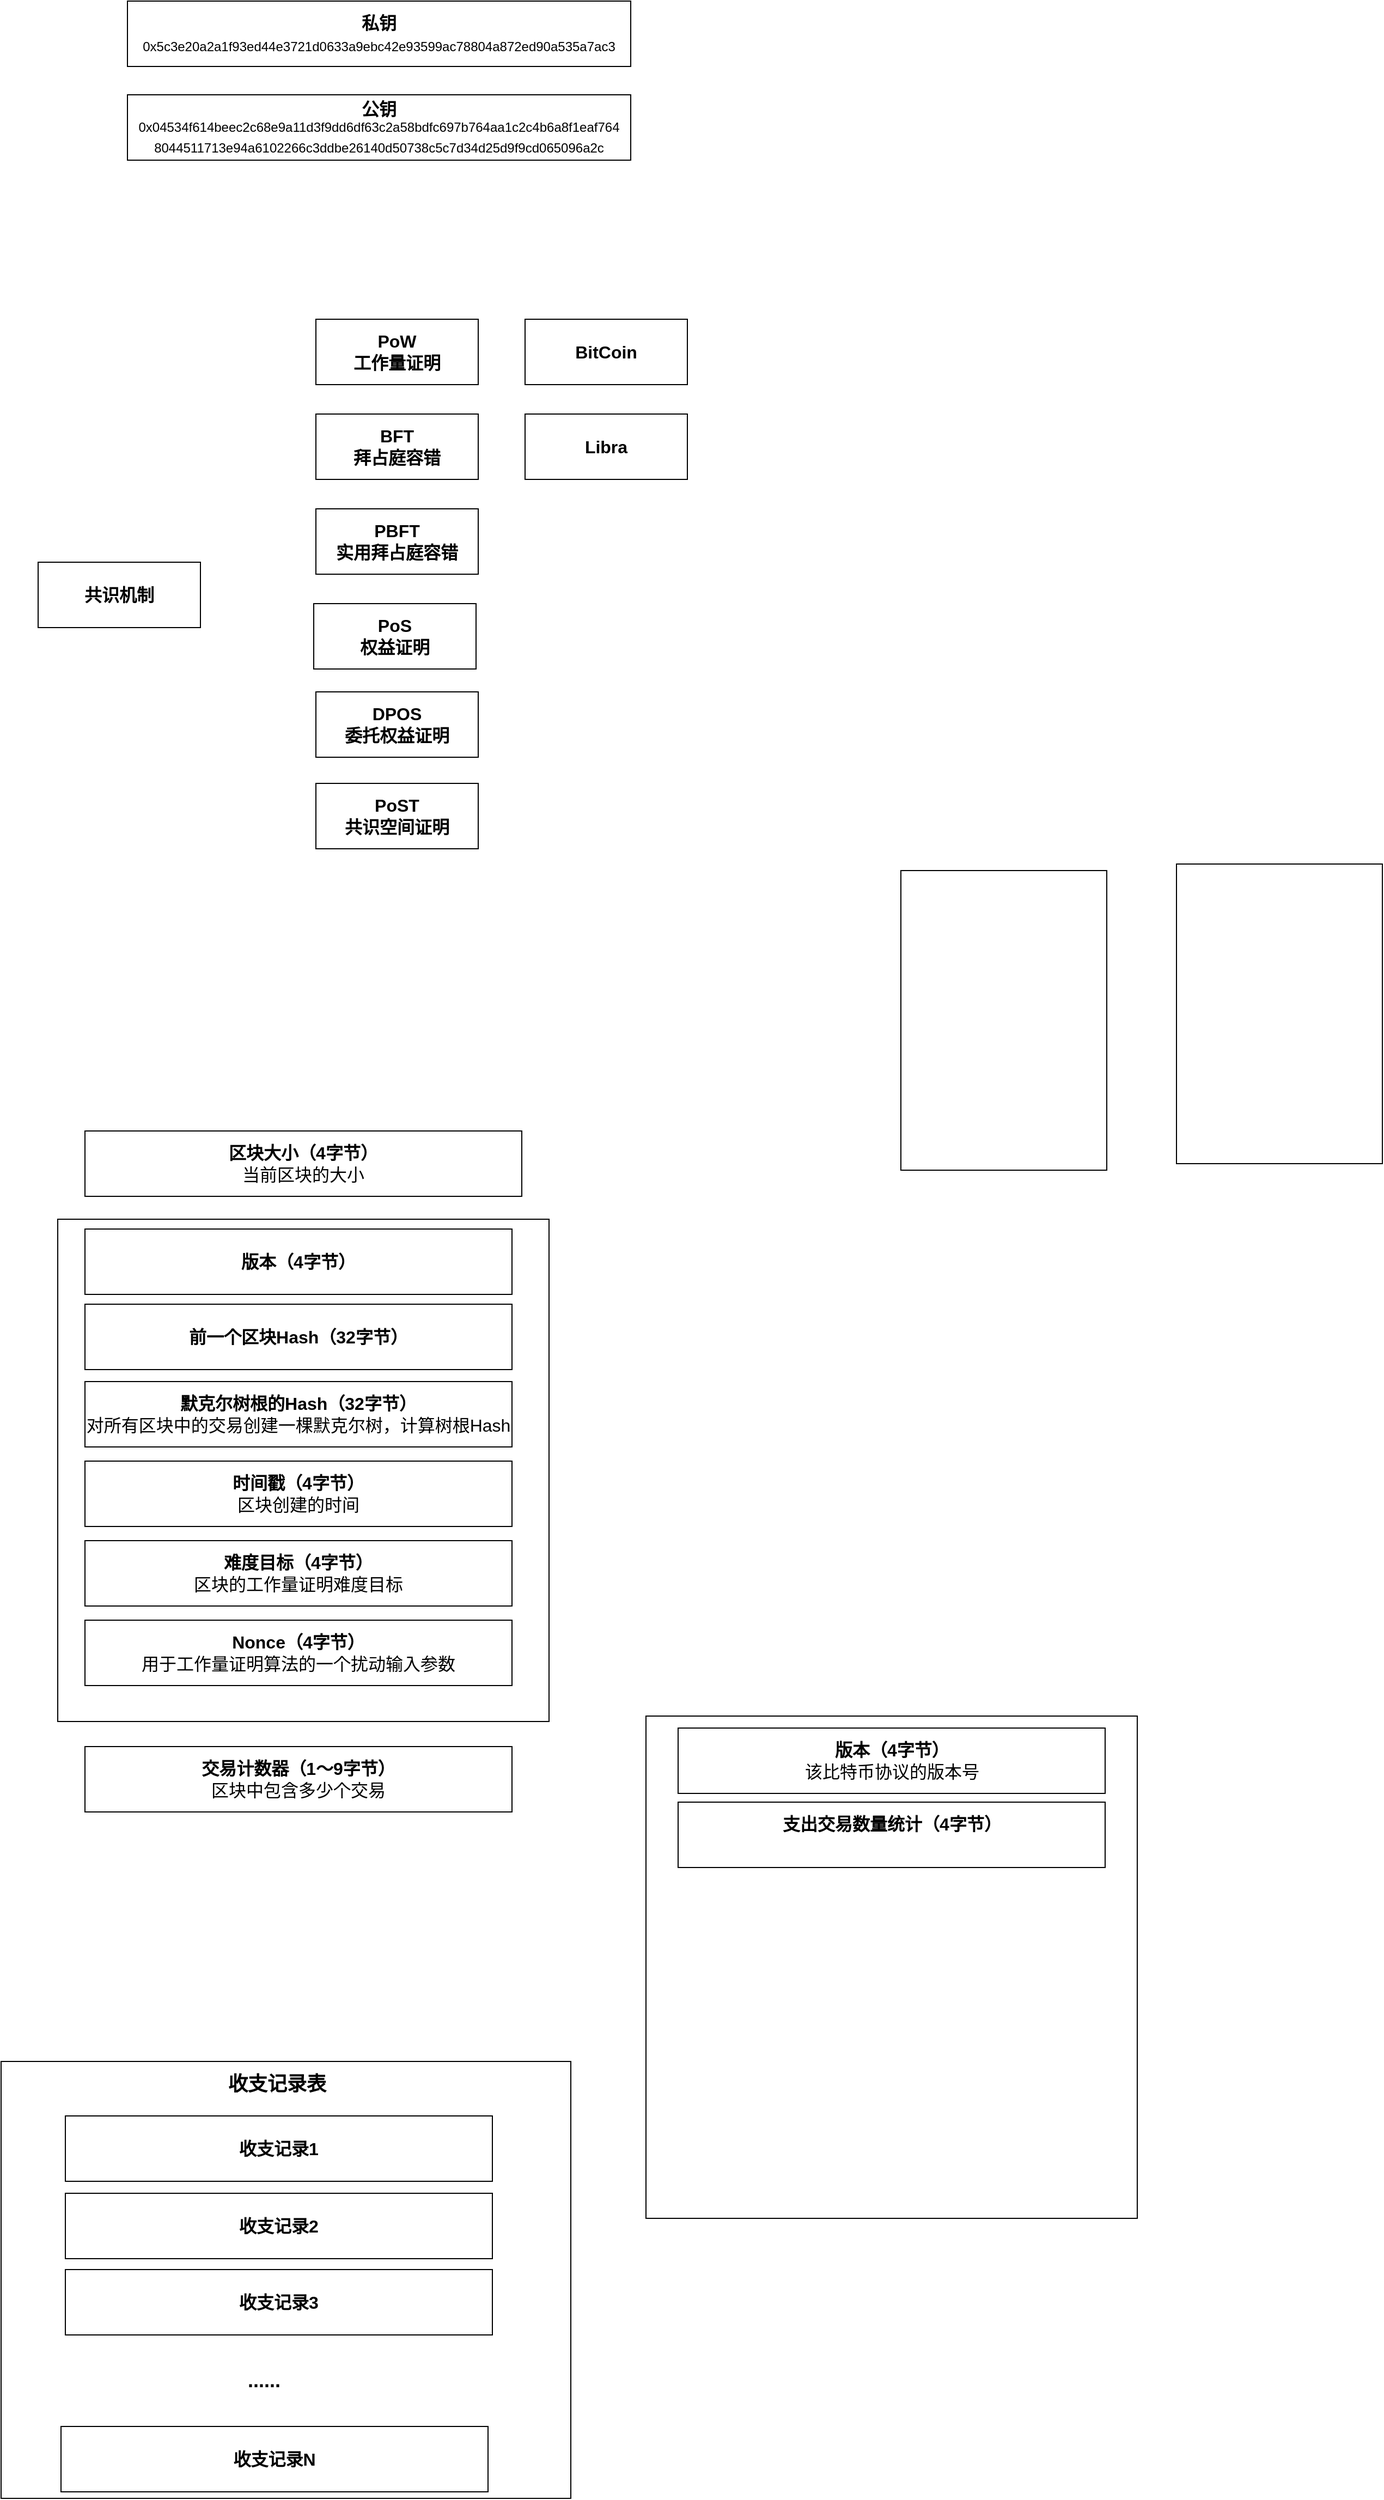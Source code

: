 <mxfile version="22.0.8" type="github">
  <diagram name="第 1 页" id="C3X3902rSs_FzPN9natc">
    <mxGraphModel dx="1404" dy="785" grid="0" gridSize="10" guides="1" tooltips="0" connect="1" arrows="1" fold="1" page="0" pageScale="1" pageWidth="850" pageHeight="1100" math="0" shadow="0">
      <root>
        <mxCell id="0" />
        <mxCell id="1" parent="0" />
        <mxCell id="2Zn7NYw-day8lMCWBlDq-2" value="&lt;b&gt;&lt;font style=&quot;font-size: 16px;&quot;&gt;私钥&lt;br&gt;&lt;/font&gt;&lt;/b&gt;0x5c3e20a2a1f93ed44e3721d0633a9ebc42e93599ac78804a872ed90a535a7ac3&lt;b&gt;&lt;font style=&quot;font-size: 16px;&quot;&gt;&lt;br&gt;&lt;/font&gt;&lt;/b&gt;" style="rounded=0;whiteSpace=wrap;html=1;" vertex="1" parent="1">
          <mxGeometry x="252" y="193" width="462" height="60" as="geometry" />
        </mxCell>
        <mxCell id="2Zn7NYw-day8lMCWBlDq-3" value="&lt;b&gt;&lt;font style=&quot;font-size: 16px;&quot;&gt;公钥&lt;br&gt;&lt;/font&gt;&lt;/b&gt;0x04534f614beec2c68e9a11d3f9dd6df63c2a58bdfc697b764aa1c2c4b6a8f1eaf764&lt;br&gt;8044511713e94a6102266c3ddbe26140d50738c5c7d34d25d9f9cd065096a2c&lt;b&gt;&lt;font style=&quot;font-size: 16px;&quot;&gt;&lt;br&gt;&lt;/font&gt;&lt;/b&gt;" style="rounded=0;whiteSpace=wrap;html=1;" vertex="1" parent="1">
          <mxGeometry x="252" y="279" width="462" height="60" as="geometry" />
        </mxCell>
        <mxCell id="2Zn7NYw-day8lMCWBlDq-4" value="&lt;b&gt;&lt;font style=&quot;font-size: 16px;&quot;&gt;共识机制&lt;br&gt;&lt;/font&gt;&lt;/b&gt;" style="rounded=0;whiteSpace=wrap;html=1;" vertex="1" parent="1">
          <mxGeometry x="170" y="708" width="149" height="60" as="geometry" />
        </mxCell>
        <mxCell id="2Zn7NYw-day8lMCWBlDq-5" value="&lt;b&gt;&lt;font style=&quot;font-size: 16px;&quot;&gt;PoW&lt;br&gt;工作量证明&lt;br&gt;&lt;/font&gt;&lt;/b&gt;" style="rounded=0;whiteSpace=wrap;html=1;" vertex="1" parent="1">
          <mxGeometry x="425" y="485" width="149" height="60" as="geometry" />
        </mxCell>
        <mxCell id="2Zn7NYw-day8lMCWBlDq-6" value="&lt;font style=&quot;font-size: 16px;&quot;&gt;&lt;b&gt;BFT&lt;/b&gt;&lt;br&gt;&lt;span style=&quot;&quot;&gt;&lt;b&gt;拜占庭容错&lt;/b&gt;&lt;/span&gt;&lt;br&gt;&lt;/font&gt;" style="rounded=0;whiteSpace=wrap;html=1;" vertex="1" parent="1">
          <mxGeometry x="425" y="572" width="149" height="60" as="geometry" />
        </mxCell>
        <mxCell id="2Zn7NYw-day8lMCWBlDq-8" value="&lt;font style=&quot;font-size: 16px;&quot;&gt;&lt;b&gt;PBFT&lt;/b&gt;&lt;br&gt;&lt;span style=&quot;&quot;&gt;&lt;b&gt;实用拜占庭容错&lt;/b&gt;&lt;/span&gt;&lt;br&gt;&lt;/font&gt;" style="rounded=0;whiteSpace=wrap;html=1;" vertex="1" parent="1">
          <mxGeometry x="425" y="659" width="149" height="60" as="geometry" />
        </mxCell>
        <mxCell id="2Zn7NYw-day8lMCWBlDq-9" value="&lt;font style=&quot;font-size: 16px;&quot;&gt;&lt;b&gt;PoS&lt;/b&gt;&lt;br&gt;&lt;span style=&quot;&quot;&gt;&lt;b&gt;权益证明&lt;/b&gt;&lt;/span&gt;&lt;br&gt;&lt;/font&gt;" style="rounded=0;whiteSpace=wrap;html=1;" vertex="1" parent="1">
          <mxGeometry x="423" y="746" width="149" height="60" as="geometry" />
        </mxCell>
        <mxCell id="2Zn7NYw-day8lMCWBlDq-10" value="&lt;font style=&quot;font-size: 16px;&quot;&gt;&lt;b&gt;DPOS&lt;/b&gt;&lt;br&gt;&lt;span style=&quot;&quot;&gt;&lt;b&gt;委托权益证明&lt;/b&gt;&lt;/span&gt;&lt;br&gt;&lt;/font&gt;" style="rounded=0;whiteSpace=wrap;html=1;" vertex="1" parent="1">
          <mxGeometry x="425" y="827" width="149" height="60" as="geometry" />
        </mxCell>
        <mxCell id="2Zn7NYw-day8lMCWBlDq-11" value="&lt;font style=&quot;font-size: 16px;&quot;&gt;&lt;b&gt;PoST&lt;br&gt;共识空间证明&lt;/b&gt;&lt;br&gt;&lt;/font&gt;" style="rounded=0;whiteSpace=wrap;html=1;" vertex="1" parent="1">
          <mxGeometry x="425" y="911" width="149" height="60" as="geometry" />
        </mxCell>
        <mxCell id="2Zn7NYw-day8lMCWBlDq-12" value="&lt;font style=&quot;font-size: 16px;&quot;&gt;&lt;b&gt;Libra&lt;/b&gt;&lt;br&gt;&lt;/font&gt;" style="rounded=0;whiteSpace=wrap;html=1;" vertex="1" parent="1">
          <mxGeometry x="617" y="572" width="149" height="60" as="geometry" />
        </mxCell>
        <mxCell id="2Zn7NYw-day8lMCWBlDq-13" value="&lt;font style=&quot;font-size: 16px;&quot;&gt;&lt;b&gt;BitCoin&lt;/b&gt;&lt;br&gt;&lt;/font&gt;" style="rounded=0;whiteSpace=wrap;html=1;" vertex="1" parent="1">
          <mxGeometry x="617" y="485" width="149" height="60" as="geometry" />
        </mxCell>
        <mxCell id="2Zn7NYw-day8lMCWBlDq-14" value="&lt;b&gt;&lt;font style=&quot;font-size: 16px;&quot;&gt;&lt;br&gt;&lt;/font&gt;&lt;/b&gt;" style="rounded=0;whiteSpace=wrap;html=1;" vertex="1" parent="1">
          <mxGeometry x="136" y="2084" width="523" height="401" as="geometry" />
        </mxCell>
        <mxCell id="2Zn7NYw-day8lMCWBlDq-15" value="&lt;b&gt;&lt;font style=&quot;font-size: 16px;&quot;&gt;&lt;br&gt;&lt;/font&gt;&lt;/b&gt;" style="rounded=0;whiteSpace=wrap;html=1;" vertex="1" parent="1">
          <mxGeometry x="962" y="991" width="189" height="275" as="geometry" />
        </mxCell>
        <mxCell id="2Zn7NYw-day8lMCWBlDq-16" value="&lt;b&gt;&lt;font style=&quot;font-size: 16px;&quot;&gt;&lt;br&gt;&lt;/font&gt;&lt;/b&gt;" style="rounded=0;whiteSpace=wrap;html=1;" vertex="1" parent="1">
          <mxGeometry x="1215" y="985" width="189" height="275" as="geometry" />
        </mxCell>
        <mxCell id="2Zn7NYw-day8lMCWBlDq-17" value="&lt;font style=&quot;font-size: 16px;&quot;&gt;&lt;br&gt;&lt;/font&gt;" style="rounded=0;whiteSpace=wrap;html=1;" vertex="1" parent="1">
          <mxGeometry x="188" y="1311" width="451" height="461" as="geometry" />
        </mxCell>
        <mxCell id="2Zn7NYw-day8lMCWBlDq-18" value="&lt;font style=&quot;font-size: 16px;&quot;&gt;&lt;b&gt;区块大小（4字节）&lt;br&gt;&lt;/b&gt;当前区块的大小&lt;br&gt;&lt;/font&gt;" style="rounded=0;whiteSpace=wrap;html=1;" vertex="1" parent="1">
          <mxGeometry x="213" y="1230" width="401" height="60" as="geometry" />
        </mxCell>
        <mxCell id="2Zn7NYw-day8lMCWBlDq-20" value="&lt;font style=&quot;font-size: 16px;&quot;&gt;&lt;b&gt;版本（4字节）&lt;/b&gt;&lt;br&gt;&lt;/font&gt;" style="rounded=0;whiteSpace=wrap;html=1;" vertex="1" parent="1">
          <mxGeometry x="213" y="1320" width="392" height="60" as="geometry" />
        </mxCell>
        <mxCell id="2Zn7NYw-day8lMCWBlDq-21" value="&lt;font style=&quot;font-size: 16px;&quot;&gt;&lt;b&gt;前一个区块Hash（32字节）&lt;/b&gt;&lt;br&gt;&lt;/font&gt;" style="rounded=0;whiteSpace=wrap;html=1;" vertex="1" parent="1">
          <mxGeometry x="213" y="1389" width="392" height="60" as="geometry" />
        </mxCell>
        <mxCell id="2Zn7NYw-day8lMCWBlDq-22" value="&lt;font style=&quot;font-size: 16px;&quot;&gt;&lt;b&gt;默克尔树根的Hash（32字节）&lt;br&gt;&lt;/b&gt;对所有区块中的交易创建一棵默克尔树，计算树根Hash&lt;br&gt;&lt;/font&gt;" style="rounded=0;whiteSpace=wrap;html=1;" vertex="1" parent="1">
          <mxGeometry x="213" y="1460" width="392" height="60" as="geometry" />
        </mxCell>
        <mxCell id="2Zn7NYw-day8lMCWBlDq-23" value="&lt;font style=&quot;font-size: 16px;&quot;&gt;&lt;b&gt;时间戳（4字节）&lt;br&gt;&lt;/b&gt;区块创建的时间&lt;br&gt;&lt;/font&gt;" style="rounded=0;whiteSpace=wrap;html=1;" vertex="1" parent="1">
          <mxGeometry x="213" y="1533" width="392" height="60" as="geometry" />
        </mxCell>
        <mxCell id="2Zn7NYw-day8lMCWBlDq-24" value="&lt;font style=&quot;font-size: 16px;&quot;&gt;&lt;b&gt;难度目标（4字节）&lt;br&gt;&lt;/b&gt;区块的工作量证明难度目标&lt;br&gt;&lt;/font&gt;" style="rounded=0;whiteSpace=wrap;html=1;" vertex="1" parent="1">
          <mxGeometry x="213" y="1606" width="392" height="60" as="geometry" />
        </mxCell>
        <mxCell id="2Zn7NYw-day8lMCWBlDq-25" value="&lt;font style=&quot;font-size: 16px;&quot;&gt;&lt;b&gt;Nonce（4字节）&lt;br&gt;&lt;/b&gt;用于工作量证明算法的一个扰动输入参数&lt;br&gt;&lt;/font&gt;" style="rounded=0;whiteSpace=wrap;html=1;" vertex="1" parent="1">
          <mxGeometry x="213" y="1679" width="392" height="60" as="geometry" />
        </mxCell>
        <mxCell id="2Zn7NYw-day8lMCWBlDq-28" value="&lt;font style=&quot;font-size: 16px;&quot;&gt;&lt;b&gt;收支记录1&lt;/b&gt;&lt;br&gt;&lt;/font&gt;" style="rounded=0;whiteSpace=wrap;html=1;" vertex="1" parent="1">
          <mxGeometry x="195" y="2134" width="392" height="60" as="geometry" />
        </mxCell>
        <mxCell id="2Zn7NYw-day8lMCWBlDq-29" value="&lt;font style=&quot;font-size: 16px;&quot;&gt;&lt;b style=&quot;border-color: var(--border-color);&quot;&gt;收支记录&lt;/b&gt;&lt;b&gt;2&lt;/b&gt;&lt;br&gt;&lt;/font&gt;" style="rounded=0;whiteSpace=wrap;html=1;" vertex="1" parent="1">
          <mxGeometry x="195" y="2205" width="392" height="60" as="geometry" />
        </mxCell>
        <mxCell id="2Zn7NYw-day8lMCWBlDq-30" value="&lt;font style=&quot;font-size: 16px;&quot;&gt;&lt;b style=&quot;border-color: var(--border-color);&quot;&gt;收支记录3&lt;/b&gt;&lt;br&gt;&lt;/font&gt;" style="rounded=0;whiteSpace=wrap;html=1;" vertex="1" parent="1">
          <mxGeometry x="195" y="2275" width="392" height="60" as="geometry" />
        </mxCell>
        <mxCell id="2Zn7NYw-day8lMCWBlDq-31" value="&lt;font style=&quot;font-size: 16px;&quot;&gt;&lt;b&gt;交易计数器（1～9字节）&lt;br&gt;&lt;/b&gt;区块中包含多少个交易&lt;br&gt;&lt;/font&gt;" style="rounded=0;whiteSpace=wrap;html=1;" vertex="1" parent="1">
          <mxGeometry x="213" y="1795" width="392" height="60" as="geometry" />
        </mxCell>
        <mxCell id="2Zn7NYw-day8lMCWBlDq-33" value="&lt;font style=&quot;font-size: 16px;&quot;&gt;&lt;br&gt;&lt;/font&gt;" style="rounded=0;whiteSpace=wrap;html=1;" vertex="1" parent="1">
          <mxGeometry x="728" y="1767" width="451" height="461" as="geometry" />
        </mxCell>
        <mxCell id="2Zn7NYw-day8lMCWBlDq-34" value="&lt;font style=&quot;font-size: 16px;&quot;&gt;&lt;b&gt;版本（4字节）&lt;br&gt;&lt;/b&gt;该比特币协议的版本号&lt;br&gt;&lt;/font&gt;" style="rounded=0;whiteSpace=wrap;html=1;" vertex="1" parent="1">
          <mxGeometry x="757.5" y="1778" width="392" height="60" as="geometry" />
        </mxCell>
        <mxCell id="2Zn7NYw-day8lMCWBlDq-35" value="&lt;font style=&quot;font-size: 16px;&quot;&gt;&lt;b&gt;支出交易数量统计（4字节）&lt;br&gt;&lt;/b&gt;&lt;br&gt;&lt;/font&gt;" style="rounded=0;whiteSpace=wrap;html=1;" vertex="1" parent="1">
          <mxGeometry x="757.5" y="1846" width="392" height="60" as="geometry" />
        </mxCell>
        <mxCell id="2Zn7NYw-day8lMCWBlDq-36" value="&lt;font style=&quot;font-size: 18px;&quot;&gt;&lt;b&gt;收支记录表&lt;/b&gt;&lt;/font&gt;" style="text;html=1;align=center;verticalAlign=middle;resizable=0;points=[];autosize=1;strokeColor=none;fillColor=none;" vertex="1" parent="1">
          <mxGeometry x="335" y="2088" width="108" height="34" as="geometry" />
        </mxCell>
        <mxCell id="2Zn7NYw-day8lMCWBlDq-37" value="&lt;font style=&quot;font-size: 16px;&quot;&gt;&lt;b&gt;收支记录N&lt;/b&gt;&lt;br&gt;&lt;/font&gt;" style="rounded=0;whiteSpace=wrap;html=1;" vertex="1" parent="1">
          <mxGeometry x="191" y="2419" width="392" height="60" as="geometry" />
        </mxCell>
        <mxCell id="2Zn7NYw-day8lMCWBlDq-38" value="&lt;span style=&quot;font-size: 18px;&quot;&gt;&lt;b&gt;......&lt;/b&gt;&lt;/span&gt;" style="text;html=1;align=center;verticalAlign=middle;resizable=0;points=[];autosize=1;strokeColor=none;fillColor=none;" vertex="1" parent="1">
          <mxGeometry x="353" y="2360" width="48" height="34" as="geometry" />
        </mxCell>
      </root>
    </mxGraphModel>
  </diagram>
</mxfile>
